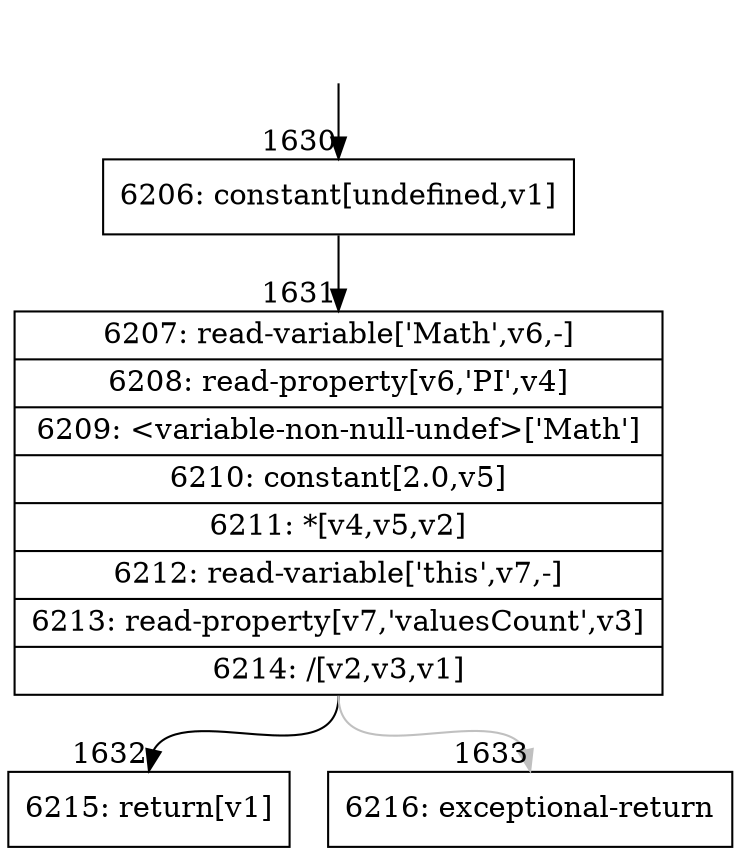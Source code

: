 digraph {
rankdir="TD"
BB_entry153[shape=none,label=""];
BB_entry153 -> BB1630 [tailport=s, headport=n, headlabel="    1630"]
BB1630 [shape=record label="{6206: constant[undefined,v1]}" ] 
BB1630 -> BB1631 [tailport=s, headport=n, headlabel="      1631"]
BB1631 [shape=record label="{6207: read-variable['Math',v6,-]|6208: read-property[v6,'PI',v4]|6209: \<variable-non-null-undef\>['Math']|6210: constant[2.0,v5]|6211: *[v4,v5,v2]|6212: read-variable['this',v7,-]|6213: read-property[v7,'valuesCount',v3]|6214: /[v2,v3,v1]}" ] 
BB1631 -> BB1632 [tailport=s, headport=n, headlabel="      1632"]
BB1631 -> BB1633 [tailport=s, headport=n, color=gray, headlabel="      1633"]
BB1632 [shape=record label="{6215: return[v1]}" ] 
BB1633 [shape=record label="{6216: exceptional-return}" ] 
//#$~ 1754
}
